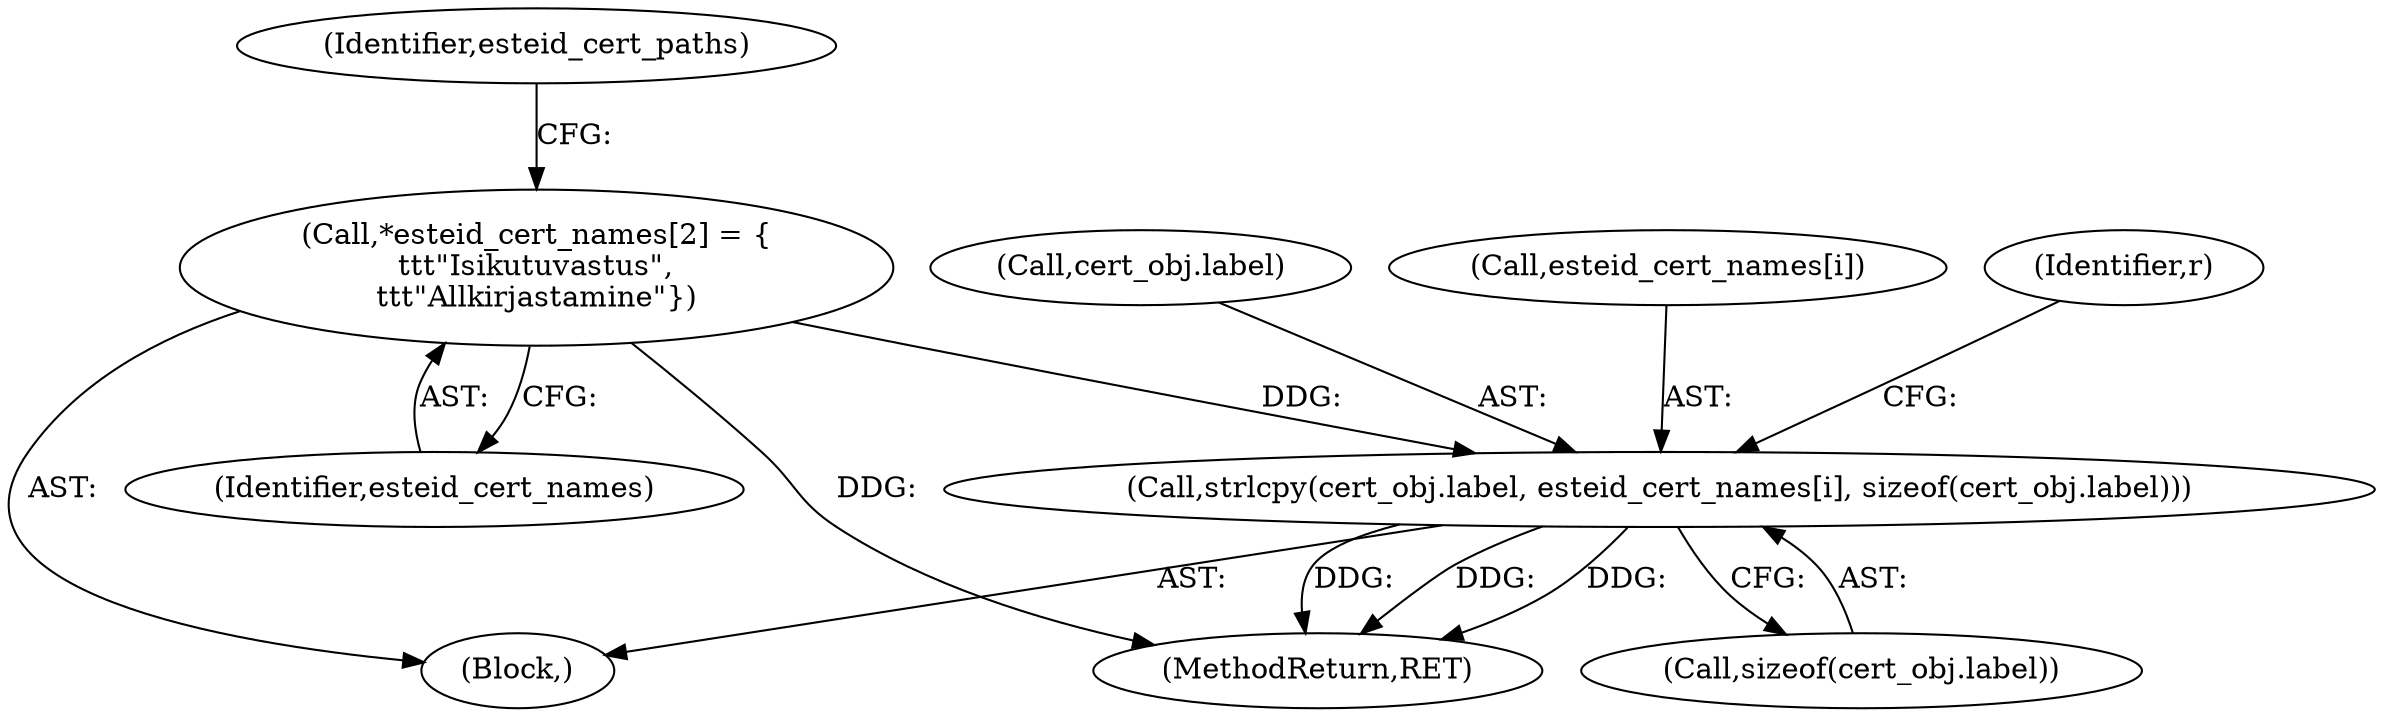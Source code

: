 digraph "0_OpenSC_360e95d45ac4123255a4c796db96337f332160ad#diff-d643a0fa169471dbf2912f4866dc49c5_4@array" {
"1000265" [label="(Call,strlcpy(cert_obj.label, esteid_cert_names[i], sizeof(cert_obj.label)))"];
"1000217" [label="(Call,*esteid_cert_names[2] = {\n\t\t\t\"Isikutuvastus\",\n\t\t\t\"Allkirjastamine\"})"];
"1000265" [label="(Call,strlcpy(cert_obj.label, esteid_cert_names[i], sizeof(cert_obj.label)))"];
"1000827" [label="(MethodReturn,RET)"];
"1000218" [label="(Identifier,esteid_cert_names)"];
"1000266" [label="(Call,cert_obj.label)"];
"1000215" [label="(Block,)"];
"1000269" [label="(Call,esteid_cert_names[i])"];
"1000277" [label="(Identifier,r)"];
"1000272" [label="(Call,sizeof(cert_obj.label))"];
"1000217" [label="(Call,*esteid_cert_names[2] = {\n\t\t\t\"Isikutuvastus\",\n\t\t\t\"Allkirjastamine\"})"];
"1000221" [label="(Identifier,esteid_cert_paths)"];
"1000265" -> "1000215"  [label="AST: "];
"1000265" -> "1000272"  [label="CFG: "];
"1000266" -> "1000265"  [label="AST: "];
"1000269" -> "1000265"  [label="AST: "];
"1000272" -> "1000265"  [label="AST: "];
"1000277" -> "1000265"  [label="CFG: "];
"1000265" -> "1000827"  [label="DDG: "];
"1000265" -> "1000827"  [label="DDG: "];
"1000265" -> "1000827"  [label="DDG: "];
"1000217" -> "1000265"  [label="DDG: "];
"1000217" -> "1000215"  [label="AST: "];
"1000217" -> "1000218"  [label="CFG: "];
"1000218" -> "1000217"  [label="AST: "];
"1000221" -> "1000217"  [label="CFG: "];
"1000217" -> "1000827"  [label="DDG: "];
}
